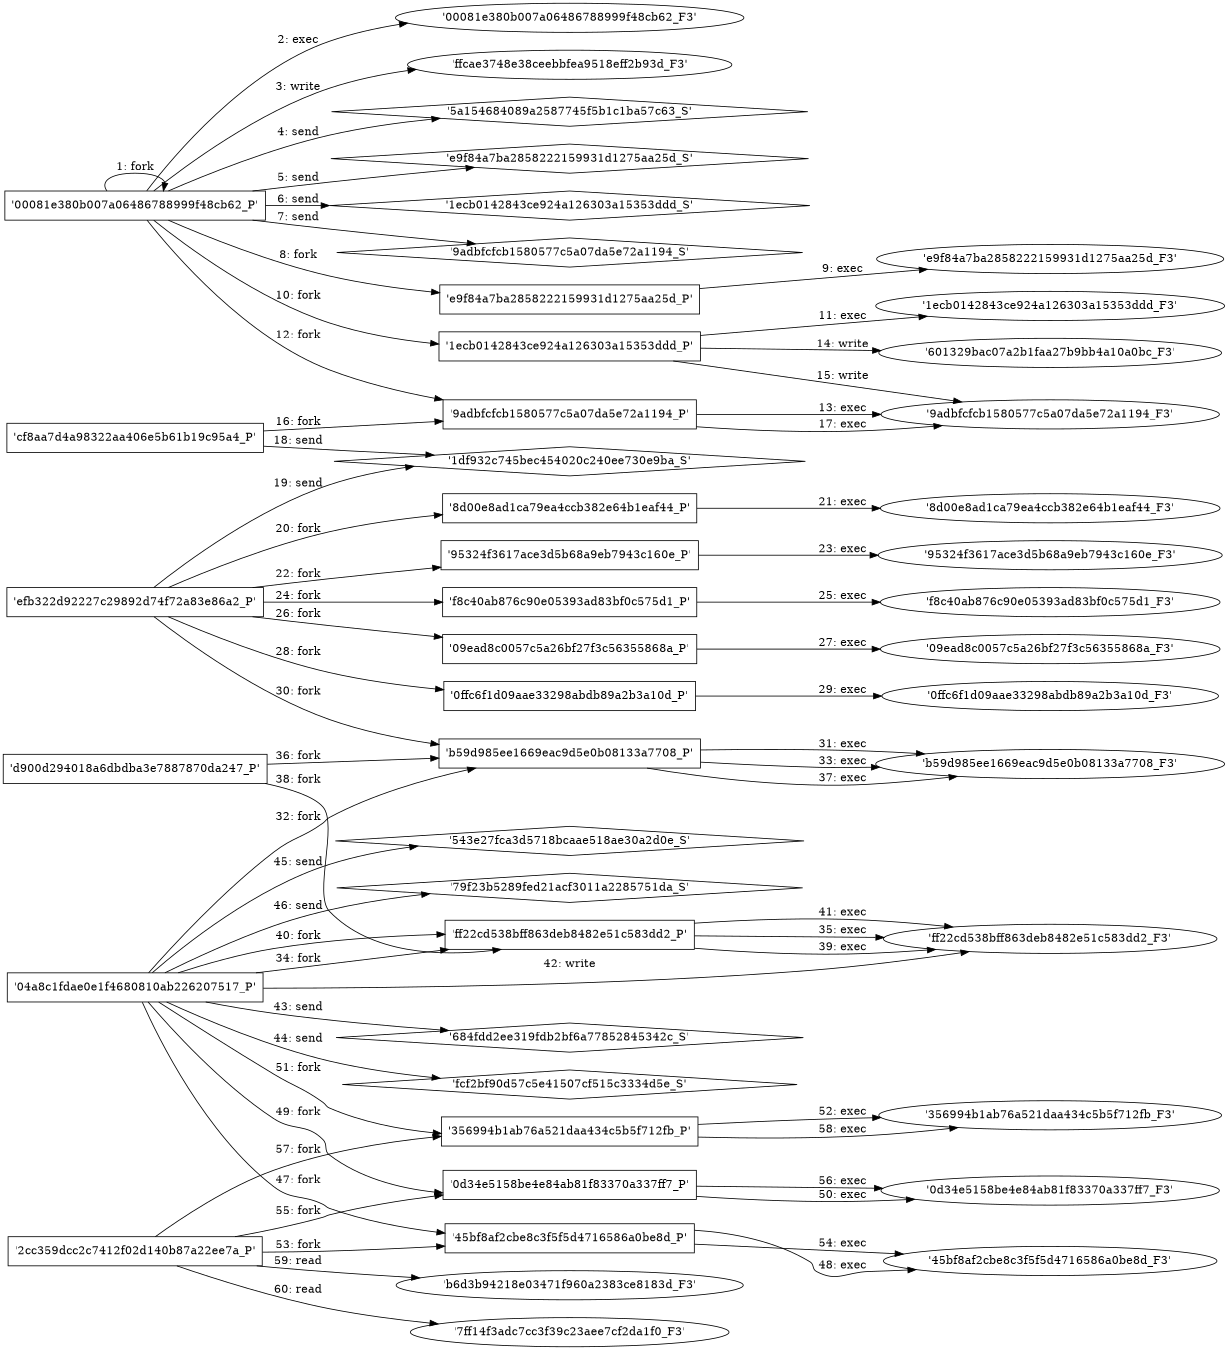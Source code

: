 digraph "D:\Learning\Paper\apt\基于CTI的攻击预警\Dataset\攻击图\ASGfromALLCTI\Espionage Outfit Used Equation Group Tools Prior to Shadow Brokers Leak.dot" {
rankdir="LR"
size="9"
fixedsize="false"
splines="true"
nodesep=0.3
ranksep=0
fontsize=10
overlap="scalexy"
engine= "neato"
	"'00081e380b007a06486788999f48cb62_P'" [node_type=Process shape=box]
	"'00081e380b007a06486788999f48cb62_P'" [node_type=Process shape=box]
	"'00081e380b007a06486788999f48cb62_P'" -> "'00081e380b007a06486788999f48cb62_P'" [label="1: fork"]
	"'00081e380b007a06486788999f48cb62_P'" [node_type=Process shape=box]
	"'00081e380b007a06486788999f48cb62_F3'" [node_type=File shape=ellipse]
	"'00081e380b007a06486788999f48cb62_P'" -> "'00081e380b007a06486788999f48cb62_F3'" [label="2: exec"]
	"'ffcae3748e38ceebbfea9518eff2b93d_F3'" [node_type=file shape=ellipse]
	"'00081e380b007a06486788999f48cb62_P'" [node_type=Process shape=box]
	"'00081e380b007a06486788999f48cb62_P'" -> "'ffcae3748e38ceebbfea9518eff2b93d_F3'" [label="3: write"]
	"'5a154684089a2587745f5b1c1ba57c63_S'" [node_type=Socket shape=diamond]
	"'00081e380b007a06486788999f48cb62_P'" [node_type=Process shape=box]
	"'00081e380b007a06486788999f48cb62_P'" -> "'5a154684089a2587745f5b1c1ba57c63_S'" [label="4: send"]
	"'e9f84a7ba2858222159931d1275aa25d_S'" [node_type=Socket shape=diamond]
	"'00081e380b007a06486788999f48cb62_P'" [node_type=Process shape=box]
	"'00081e380b007a06486788999f48cb62_P'" -> "'e9f84a7ba2858222159931d1275aa25d_S'" [label="5: send"]
	"'1ecb0142843ce924a126303a15353ddd_S'" [node_type=Socket shape=diamond]
	"'00081e380b007a06486788999f48cb62_P'" [node_type=Process shape=box]
	"'00081e380b007a06486788999f48cb62_P'" -> "'1ecb0142843ce924a126303a15353ddd_S'" [label="6: send"]
	"'9adbfcfcb1580577c5a07da5e72a1194_S'" [node_type=Socket shape=diamond]
	"'00081e380b007a06486788999f48cb62_P'" [node_type=Process shape=box]
	"'00081e380b007a06486788999f48cb62_P'" -> "'9adbfcfcb1580577c5a07da5e72a1194_S'" [label="7: send"]
	"'00081e380b007a06486788999f48cb62_P'" [node_type=Process shape=box]
	"'e9f84a7ba2858222159931d1275aa25d_P'" [node_type=Process shape=box]
	"'00081e380b007a06486788999f48cb62_P'" -> "'e9f84a7ba2858222159931d1275aa25d_P'" [label="8: fork"]
	"'e9f84a7ba2858222159931d1275aa25d_P'" [node_type=Process shape=box]
	"'e9f84a7ba2858222159931d1275aa25d_F3'" [node_type=File shape=ellipse]
	"'e9f84a7ba2858222159931d1275aa25d_P'" -> "'e9f84a7ba2858222159931d1275aa25d_F3'" [label="9: exec"]
	"'00081e380b007a06486788999f48cb62_P'" [node_type=Process shape=box]
	"'1ecb0142843ce924a126303a15353ddd_P'" [node_type=Process shape=box]
	"'00081e380b007a06486788999f48cb62_P'" -> "'1ecb0142843ce924a126303a15353ddd_P'" [label="10: fork"]
	"'1ecb0142843ce924a126303a15353ddd_P'" [node_type=Process shape=box]
	"'1ecb0142843ce924a126303a15353ddd_F3'" [node_type=File shape=ellipse]
	"'1ecb0142843ce924a126303a15353ddd_P'" -> "'1ecb0142843ce924a126303a15353ddd_F3'" [label="11: exec"]
	"'00081e380b007a06486788999f48cb62_P'" [node_type=Process shape=box]
	"'9adbfcfcb1580577c5a07da5e72a1194_P'" [node_type=Process shape=box]
	"'00081e380b007a06486788999f48cb62_P'" -> "'9adbfcfcb1580577c5a07da5e72a1194_P'" [label="12: fork"]
	"'9adbfcfcb1580577c5a07da5e72a1194_P'" [node_type=Process shape=box]
	"'9adbfcfcb1580577c5a07da5e72a1194_F3'" [node_type=File shape=ellipse]
	"'9adbfcfcb1580577c5a07da5e72a1194_P'" -> "'9adbfcfcb1580577c5a07da5e72a1194_F3'" [label="13: exec"]
	"'601329bac07a2b1faa27b9bb4a10a0bc_F3'" [node_type=file shape=ellipse]
	"'1ecb0142843ce924a126303a15353ddd_P'" [node_type=Process shape=box]
	"'1ecb0142843ce924a126303a15353ddd_P'" -> "'601329bac07a2b1faa27b9bb4a10a0bc_F3'" [label="14: write"]
	"'9adbfcfcb1580577c5a07da5e72a1194_F3'" [node_type=file shape=ellipse]
	"'1ecb0142843ce924a126303a15353ddd_P'" [node_type=Process shape=box]
	"'1ecb0142843ce924a126303a15353ddd_P'" -> "'9adbfcfcb1580577c5a07da5e72a1194_F3'" [label="15: write"]
	"'cf8aa7d4a98322aa406e5b61b19c95a4_P'" [node_type=Process shape=box]
	"'9adbfcfcb1580577c5a07da5e72a1194_P'" [node_type=Process shape=box]
	"'cf8aa7d4a98322aa406e5b61b19c95a4_P'" -> "'9adbfcfcb1580577c5a07da5e72a1194_P'" [label="16: fork"]
	"'9adbfcfcb1580577c5a07da5e72a1194_P'" [node_type=Process shape=box]
	"'9adbfcfcb1580577c5a07da5e72a1194_F3'" [node_type=File shape=ellipse]
	"'9adbfcfcb1580577c5a07da5e72a1194_P'" -> "'9adbfcfcb1580577c5a07da5e72a1194_F3'" [label="17: exec"]
	"'1df932c745bec454020c240ee730e9ba_S'" [node_type=Socket shape=diamond]
	"'cf8aa7d4a98322aa406e5b61b19c95a4_P'" [node_type=Process shape=box]
	"'cf8aa7d4a98322aa406e5b61b19c95a4_P'" -> "'1df932c745bec454020c240ee730e9ba_S'" [label="18: send"]
	"'1df932c745bec454020c240ee730e9ba_S'" [node_type=Socket shape=diamond]
	"'efb322d92227c29892d74f72a83e86a2_P'" [node_type=Process shape=box]
	"'efb322d92227c29892d74f72a83e86a2_P'" -> "'1df932c745bec454020c240ee730e9ba_S'" [label="19: send"]
	"'efb322d92227c29892d74f72a83e86a2_P'" [node_type=Process shape=box]
	"'8d00e8ad1ca79ea4ccb382e64b1eaf44_P'" [node_type=Process shape=box]
	"'efb322d92227c29892d74f72a83e86a2_P'" -> "'8d00e8ad1ca79ea4ccb382e64b1eaf44_P'" [label="20: fork"]
	"'8d00e8ad1ca79ea4ccb382e64b1eaf44_P'" [node_type=Process shape=box]
	"'8d00e8ad1ca79ea4ccb382e64b1eaf44_F3'" [node_type=File shape=ellipse]
	"'8d00e8ad1ca79ea4ccb382e64b1eaf44_P'" -> "'8d00e8ad1ca79ea4ccb382e64b1eaf44_F3'" [label="21: exec"]
	"'efb322d92227c29892d74f72a83e86a2_P'" [node_type=Process shape=box]
	"'95324f3617ace3d5b68a9eb7943c160e_P'" [node_type=Process shape=box]
	"'efb322d92227c29892d74f72a83e86a2_P'" -> "'95324f3617ace3d5b68a9eb7943c160e_P'" [label="22: fork"]
	"'95324f3617ace3d5b68a9eb7943c160e_P'" [node_type=Process shape=box]
	"'95324f3617ace3d5b68a9eb7943c160e_F3'" [node_type=File shape=ellipse]
	"'95324f3617ace3d5b68a9eb7943c160e_P'" -> "'95324f3617ace3d5b68a9eb7943c160e_F3'" [label="23: exec"]
	"'efb322d92227c29892d74f72a83e86a2_P'" [node_type=Process shape=box]
	"'f8c40ab876c90e05393ad83bf0c575d1_P'" [node_type=Process shape=box]
	"'efb322d92227c29892d74f72a83e86a2_P'" -> "'f8c40ab876c90e05393ad83bf0c575d1_P'" [label="24: fork"]
	"'f8c40ab876c90e05393ad83bf0c575d1_P'" [node_type=Process shape=box]
	"'f8c40ab876c90e05393ad83bf0c575d1_F3'" [node_type=File shape=ellipse]
	"'f8c40ab876c90e05393ad83bf0c575d1_P'" -> "'f8c40ab876c90e05393ad83bf0c575d1_F3'" [label="25: exec"]
	"'efb322d92227c29892d74f72a83e86a2_P'" [node_type=Process shape=box]
	"'09ead8c0057c5a26bf27f3c56355868a_P'" [node_type=Process shape=box]
	"'efb322d92227c29892d74f72a83e86a2_P'" -> "'09ead8c0057c5a26bf27f3c56355868a_P'" [label="26: fork"]
	"'09ead8c0057c5a26bf27f3c56355868a_P'" [node_type=Process shape=box]
	"'09ead8c0057c5a26bf27f3c56355868a_F3'" [node_type=File shape=ellipse]
	"'09ead8c0057c5a26bf27f3c56355868a_P'" -> "'09ead8c0057c5a26bf27f3c56355868a_F3'" [label="27: exec"]
	"'efb322d92227c29892d74f72a83e86a2_P'" [node_type=Process shape=box]
	"'0ffc6f1d09aae33298abdb89a2b3a10d_P'" [node_type=Process shape=box]
	"'efb322d92227c29892d74f72a83e86a2_P'" -> "'0ffc6f1d09aae33298abdb89a2b3a10d_P'" [label="28: fork"]
	"'0ffc6f1d09aae33298abdb89a2b3a10d_P'" [node_type=Process shape=box]
	"'0ffc6f1d09aae33298abdb89a2b3a10d_F3'" [node_type=File shape=ellipse]
	"'0ffc6f1d09aae33298abdb89a2b3a10d_P'" -> "'0ffc6f1d09aae33298abdb89a2b3a10d_F3'" [label="29: exec"]
	"'efb322d92227c29892d74f72a83e86a2_P'" [node_type=Process shape=box]
	"'b59d985ee1669eac9d5e0b08133a7708_P'" [node_type=Process shape=box]
	"'efb322d92227c29892d74f72a83e86a2_P'" -> "'b59d985ee1669eac9d5e0b08133a7708_P'" [label="30: fork"]
	"'b59d985ee1669eac9d5e0b08133a7708_P'" [node_type=Process shape=box]
	"'b59d985ee1669eac9d5e0b08133a7708_F3'" [node_type=File shape=ellipse]
	"'b59d985ee1669eac9d5e0b08133a7708_P'" -> "'b59d985ee1669eac9d5e0b08133a7708_F3'" [label="31: exec"]
	"'04a8c1fdae0e1f4680810ab226207517_P'" [node_type=Process shape=box]
	"'b59d985ee1669eac9d5e0b08133a7708_P'" [node_type=Process shape=box]
	"'04a8c1fdae0e1f4680810ab226207517_P'" -> "'b59d985ee1669eac9d5e0b08133a7708_P'" [label="32: fork"]
	"'b59d985ee1669eac9d5e0b08133a7708_P'" [node_type=Process shape=box]
	"'b59d985ee1669eac9d5e0b08133a7708_F3'" [node_type=File shape=ellipse]
	"'b59d985ee1669eac9d5e0b08133a7708_P'" -> "'b59d985ee1669eac9d5e0b08133a7708_F3'" [label="33: exec"]
	"'04a8c1fdae0e1f4680810ab226207517_P'" [node_type=Process shape=box]
	"'ff22cd538bff863deb8482e51c583dd2_P'" [node_type=Process shape=box]
	"'04a8c1fdae0e1f4680810ab226207517_P'" -> "'ff22cd538bff863deb8482e51c583dd2_P'" [label="34: fork"]
	"'ff22cd538bff863deb8482e51c583dd2_P'" [node_type=Process shape=box]
	"'ff22cd538bff863deb8482e51c583dd2_F3'" [node_type=File shape=ellipse]
	"'ff22cd538bff863deb8482e51c583dd2_P'" -> "'ff22cd538bff863deb8482e51c583dd2_F3'" [label="35: exec"]
	"'d900d294018a6dbdba3e7887870da247_P'" [node_type=Process shape=box]
	"'b59d985ee1669eac9d5e0b08133a7708_P'" [node_type=Process shape=box]
	"'d900d294018a6dbdba3e7887870da247_P'" -> "'b59d985ee1669eac9d5e0b08133a7708_P'" [label="36: fork"]
	"'b59d985ee1669eac9d5e0b08133a7708_P'" [node_type=Process shape=box]
	"'b59d985ee1669eac9d5e0b08133a7708_F3'" [node_type=File shape=ellipse]
	"'b59d985ee1669eac9d5e0b08133a7708_P'" -> "'b59d985ee1669eac9d5e0b08133a7708_F3'" [label="37: exec"]
	"'d900d294018a6dbdba3e7887870da247_P'" [node_type=Process shape=box]
	"'ff22cd538bff863deb8482e51c583dd2_P'" [node_type=Process shape=box]
	"'d900d294018a6dbdba3e7887870da247_P'" -> "'ff22cd538bff863deb8482e51c583dd2_P'" [label="38: fork"]
	"'ff22cd538bff863deb8482e51c583dd2_P'" [node_type=Process shape=box]
	"'ff22cd538bff863deb8482e51c583dd2_F3'" [node_type=File shape=ellipse]
	"'ff22cd538bff863deb8482e51c583dd2_P'" -> "'ff22cd538bff863deb8482e51c583dd2_F3'" [label="39: exec"]
	"'04a8c1fdae0e1f4680810ab226207517_P'" [node_type=Process shape=box]
	"'ff22cd538bff863deb8482e51c583dd2_P'" [node_type=Process shape=box]
	"'04a8c1fdae0e1f4680810ab226207517_P'" -> "'ff22cd538bff863deb8482e51c583dd2_P'" [label="40: fork"]
	"'ff22cd538bff863deb8482e51c583dd2_P'" [node_type=Process shape=box]
	"'ff22cd538bff863deb8482e51c583dd2_F3'" [node_type=File shape=ellipse]
	"'ff22cd538bff863deb8482e51c583dd2_P'" -> "'ff22cd538bff863deb8482e51c583dd2_F3'" [label="41: exec"]
	"'ff22cd538bff863deb8482e51c583dd2_F3'" [node_type=file shape=ellipse]
	"'04a8c1fdae0e1f4680810ab226207517_P'" [node_type=Process shape=box]
	"'04a8c1fdae0e1f4680810ab226207517_P'" -> "'ff22cd538bff863deb8482e51c583dd2_F3'" [label="42: write"]
	"'684fdd2ee319fdb2bf6a77852845342c_S'" [node_type=Socket shape=diamond]
	"'04a8c1fdae0e1f4680810ab226207517_P'" [node_type=Process shape=box]
	"'04a8c1fdae0e1f4680810ab226207517_P'" -> "'684fdd2ee319fdb2bf6a77852845342c_S'" [label="43: send"]
	"'fcf2bf90d57c5e41507cf515c3334d5e_S'" [node_type=Socket shape=diamond]
	"'04a8c1fdae0e1f4680810ab226207517_P'" [node_type=Process shape=box]
	"'04a8c1fdae0e1f4680810ab226207517_P'" -> "'fcf2bf90d57c5e41507cf515c3334d5e_S'" [label="44: send"]
	"'543e27fca3d5718bcaae518ae30a2d0e_S'" [node_type=Socket shape=diamond]
	"'04a8c1fdae0e1f4680810ab226207517_P'" [node_type=Process shape=box]
	"'04a8c1fdae0e1f4680810ab226207517_P'" -> "'543e27fca3d5718bcaae518ae30a2d0e_S'" [label="45: send"]
	"'79f23b5289fed21acf3011a2285751da_S'" [node_type=Socket shape=diamond]
	"'04a8c1fdae0e1f4680810ab226207517_P'" [node_type=Process shape=box]
	"'04a8c1fdae0e1f4680810ab226207517_P'" -> "'79f23b5289fed21acf3011a2285751da_S'" [label="46: send"]
	"'04a8c1fdae0e1f4680810ab226207517_P'" [node_type=Process shape=box]
	"'45bf8af2cbe8c3f5f5d4716586a0be8d_P'" [node_type=Process shape=box]
	"'04a8c1fdae0e1f4680810ab226207517_P'" -> "'45bf8af2cbe8c3f5f5d4716586a0be8d_P'" [label="47: fork"]
	"'45bf8af2cbe8c3f5f5d4716586a0be8d_P'" [node_type=Process shape=box]
	"'45bf8af2cbe8c3f5f5d4716586a0be8d_F3'" [node_type=File shape=ellipse]
	"'45bf8af2cbe8c3f5f5d4716586a0be8d_P'" -> "'45bf8af2cbe8c3f5f5d4716586a0be8d_F3'" [label="48: exec"]
	"'04a8c1fdae0e1f4680810ab226207517_P'" [node_type=Process shape=box]
	"'0d34e5158be4e84ab81f83370a337ff7_P'" [node_type=Process shape=box]
	"'04a8c1fdae0e1f4680810ab226207517_P'" -> "'0d34e5158be4e84ab81f83370a337ff7_P'" [label="49: fork"]
	"'0d34e5158be4e84ab81f83370a337ff7_P'" [node_type=Process shape=box]
	"'0d34e5158be4e84ab81f83370a337ff7_F3'" [node_type=File shape=ellipse]
	"'0d34e5158be4e84ab81f83370a337ff7_P'" -> "'0d34e5158be4e84ab81f83370a337ff7_F3'" [label="50: exec"]
	"'04a8c1fdae0e1f4680810ab226207517_P'" [node_type=Process shape=box]
	"'356994b1ab76a521daa434c5b5f712fb_P'" [node_type=Process shape=box]
	"'04a8c1fdae0e1f4680810ab226207517_P'" -> "'356994b1ab76a521daa434c5b5f712fb_P'" [label="51: fork"]
	"'356994b1ab76a521daa434c5b5f712fb_P'" [node_type=Process shape=box]
	"'356994b1ab76a521daa434c5b5f712fb_F3'" [node_type=File shape=ellipse]
	"'356994b1ab76a521daa434c5b5f712fb_P'" -> "'356994b1ab76a521daa434c5b5f712fb_F3'" [label="52: exec"]
	"'2cc359dcc2c7412f02d140b87a22ee7a_P'" [node_type=Process shape=box]
	"'45bf8af2cbe8c3f5f5d4716586a0be8d_P'" [node_type=Process shape=box]
	"'2cc359dcc2c7412f02d140b87a22ee7a_P'" -> "'45bf8af2cbe8c3f5f5d4716586a0be8d_P'" [label="53: fork"]
	"'45bf8af2cbe8c3f5f5d4716586a0be8d_P'" [node_type=Process shape=box]
	"'45bf8af2cbe8c3f5f5d4716586a0be8d_F3'" [node_type=File shape=ellipse]
	"'45bf8af2cbe8c3f5f5d4716586a0be8d_P'" -> "'45bf8af2cbe8c3f5f5d4716586a0be8d_F3'" [label="54: exec"]
	"'2cc359dcc2c7412f02d140b87a22ee7a_P'" [node_type=Process shape=box]
	"'0d34e5158be4e84ab81f83370a337ff7_P'" [node_type=Process shape=box]
	"'2cc359dcc2c7412f02d140b87a22ee7a_P'" -> "'0d34e5158be4e84ab81f83370a337ff7_P'" [label="55: fork"]
	"'0d34e5158be4e84ab81f83370a337ff7_P'" [node_type=Process shape=box]
	"'0d34e5158be4e84ab81f83370a337ff7_F3'" [node_type=File shape=ellipse]
	"'0d34e5158be4e84ab81f83370a337ff7_P'" -> "'0d34e5158be4e84ab81f83370a337ff7_F3'" [label="56: exec"]
	"'2cc359dcc2c7412f02d140b87a22ee7a_P'" [node_type=Process shape=box]
	"'356994b1ab76a521daa434c5b5f712fb_P'" [node_type=Process shape=box]
	"'2cc359dcc2c7412f02d140b87a22ee7a_P'" -> "'356994b1ab76a521daa434c5b5f712fb_P'" [label="57: fork"]
	"'356994b1ab76a521daa434c5b5f712fb_P'" [node_type=Process shape=box]
	"'356994b1ab76a521daa434c5b5f712fb_F3'" [node_type=File shape=ellipse]
	"'356994b1ab76a521daa434c5b5f712fb_P'" -> "'356994b1ab76a521daa434c5b5f712fb_F3'" [label="58: exec"]
	"'b6d3b94218e03471f960a2383ce8183d_F3'" [node_type=file shape=ellipse]
	"'2cc359dcc2c7412f02d140b87a22ee7a_P'" [node_type=Process shape=box]
	"'2cc359dcc2c7412f02d140b87a22ee7a_P'" -> "'b6d3b94218e03471f960a2383ce8183d_F3'" [label="59: read"]
	"'7ff14f3adc7cc3f39c23aee7cf2da1f0_F3'" [node_type=file shape=ellipse]
	"'2cc359dcc2c7412f02d140b87a22ee7a_P'" [node_type=Process shape=box]
	"'2cc359dcc2c7412f02d140b87a22ee7a_P'" -> "'7ff14f3adc7cc3f39c23aee7cf2da1f0_F3'" [label="60: read"]
}
